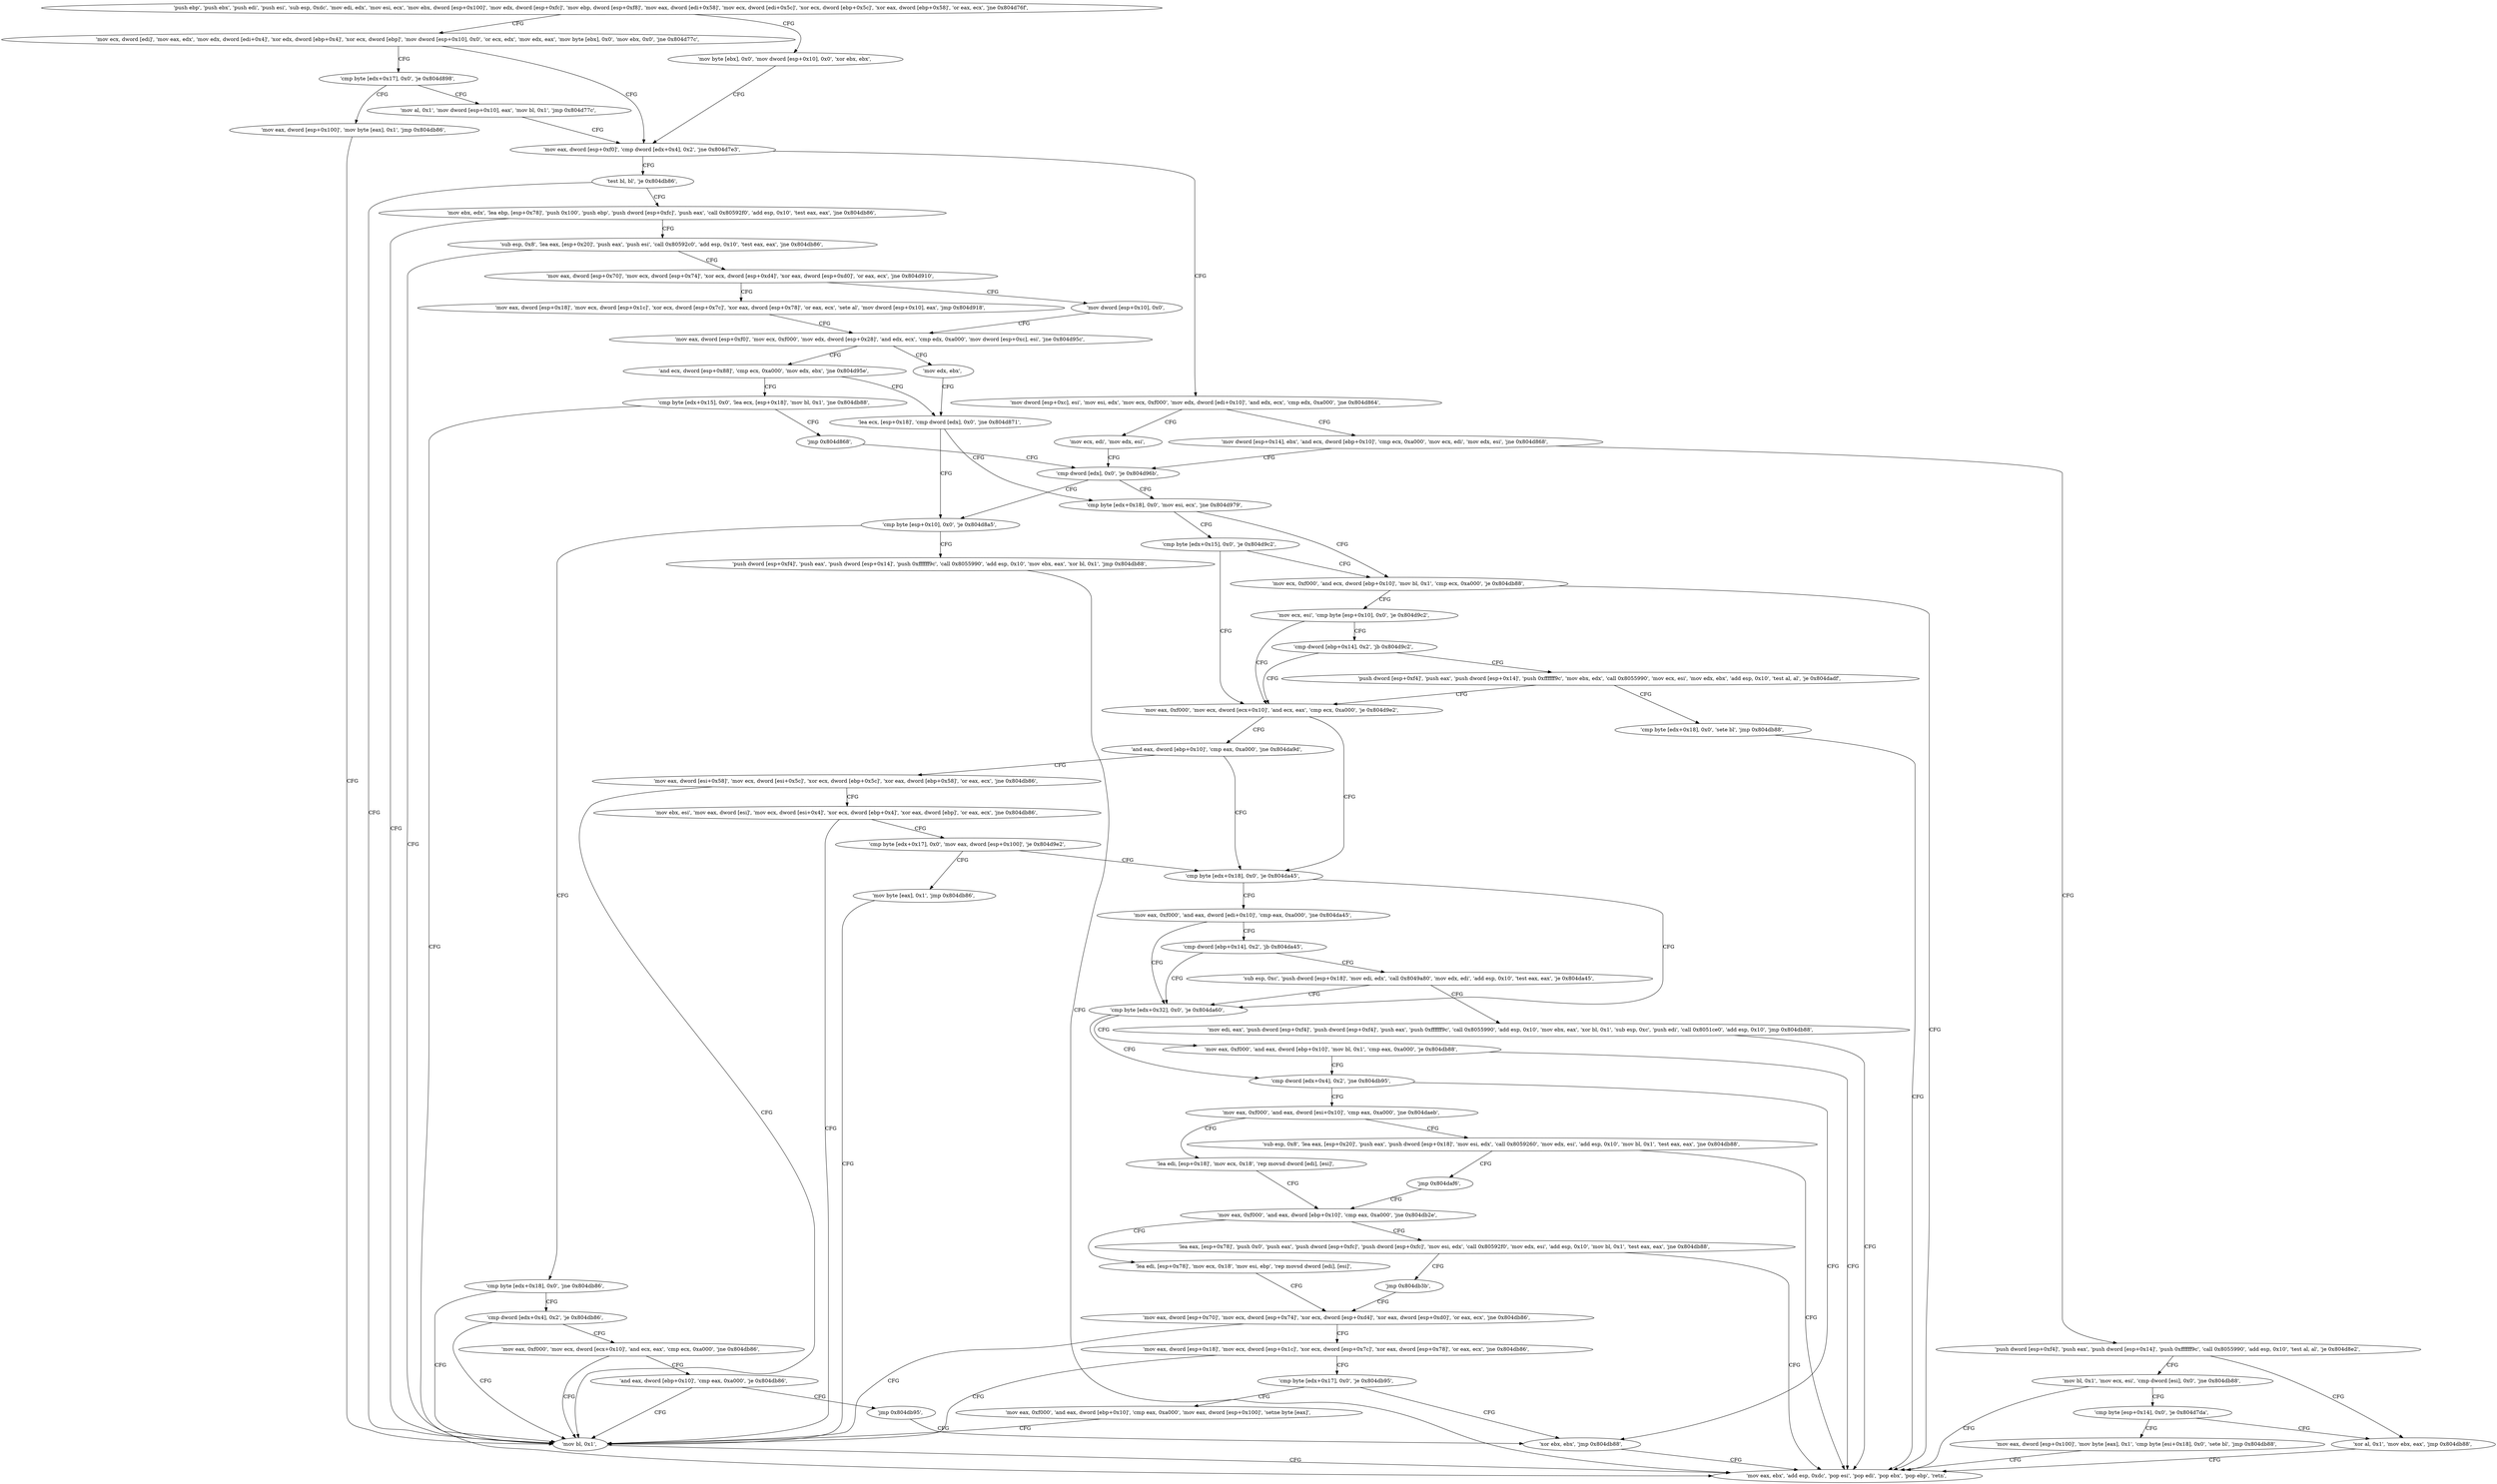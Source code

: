 digraph "func" {
"134534912" [label = "'push ebp', 'push ebx', 'push edi', 'push esi', 'sub esp, 0xdc', 'mov edi, edx', 'mov esi, ecx', 'mov ebx, dword [esp+0x100]', 'mov edx, dword [esp+0xfc]', 'mov ebp, dword [esp+0xf8]', 'mov eax, dword [edi+0x58]', 'mov ecx, dword [edi+0x5c]', 'xor ecx, dword [ebp+0x5c]', 'xor eax, dword [ebp+0x58]', 'or eax, ecx', 'jne 0x804d76f', " ]
"134535023" [label = "'mov byte [ebx], 0x0', 'mov dword [esp+0x10], 0x0', 'xor ebx, ebx', " ]
"134534963" [label = "'mov ecx, dword [edi]', 'mov eax, edx', 'mov edx, dword [edi+0x4]', 'xor edx, dword [ebp+0x4]', 'xor ecx, dword [ebp]', 'mov dword [esp+0x10], 0x0', 'or ecx, edx', 'mov edx, eax', 'mov byte [ebx], 0x0', 'mov ebx, 0x0', 'jne 0x804d77c', " ]
"134535036" [label = "'mov eax, dword [esp+0xf0]', 'cmp dword [edx+0x4], 0x2', 'jne 0x804d7e3', " ]
"134534998" [label = "'cmp byte [edx+0x17], 0x0', 'je 0x804d898', " ]
"134535139" [label = "'test bl, bl', 'je 0x804db86', " ]
"134536070" [label = "'mov bl, 0x1', " ]
"134535147" [label = "'mov ebx, edx', 'lea ebp, [esp+0x78]', 'push 0x100', 'push ebp', 'push dword [esp+0xfc]', 'push eax', 'call 0x80592f0', 'add esp, 0x10', 'test eax, eax', 'jne 0x804db86', " ]
"134535049" [label = "'mov dword [esp+0xc], esi', 'mov esi, edx', 'mov ecx, 0xf000', 'mov edx, dword [edi+0x10]', 'and edx, ecx', 'cmp edx, 0xa000', 'jne 0x804d864', " ]
"134535268" [label = "'mov ecx, edi', 'mov edx, esi', " ]
"134535077" [label = "'mov dword [esp+0x14], ebx', 'and ecx, dword [ebp+0x10]', 'cmp ecx, 0xa000', 'mov ecx, edi', 'mov edx, esi', 'jne 0x804d868', " ]
"134535320" [label = "'mov al, 0x1', 'mov dword [esp+0x10], eax', 'mov bl, 0x1', 'jmp 0x804d77c', " ]
"134535008" [label = "'mov eax, dword [esp+0x100]', 'mov byte [eax], 0x1', 'jmp 0x804db86', " ]
"134536072" [label = "'mov eax, ebx', 'add esp, 0xdc', 'pop esi', 'pop edi', 'pop ebx', 'pop ebp', 'retn', " ]
"134535183" [label = "'sub esp, 0x8', 'lea eax, [esp+0x20]', 'push eax', 'push esi', 'call 0x80592c0', 'add esp, 0x10', 'test eax, eax', 'jne 0x804db86', " ]
"134535272" [label = "'cmp dword [edx], 0x0', 'je 0x804d96b', " ]
"134535100" [label = "'push dword [esp+0xf4]', 'push eax', 'push dword [esp+0x14]', 'push 0xffffff9c', 'call 0x8055990', 'add esp, 0x10', 'test al, al', 'je 0x804d8e2', " ]
"134535208" [label = "'mov eax, dword [esp+0x70]', 'mov ecx, dword [esp+0x74]', 'xor ecx, dword [esp+0xd4]', 'xor eax, dword [esp+0xd0]', 'or eax, ecx', 'jne 0x804d910', " ]
"134535531" [label = "'cmp byte [edx+0x18], 0x0', 'mov esi, ecx', 'jne 0x804d979', " ]
"134535545" [label = "'mov ecx, 0xf000', 'and ecx, dword [ebp+0x10]', 'mov bl, 0x1', 'cmp ecx, 0xa000', 'je 0x804db88', " ]
"134535539" [label = "'cmp byte [edx+0x15], 0x0', 'je 0x804d9c2', " ]
"134535281" [label = "'cmp byte [esp+0x10], 0x0', 'je 0x804d8a5', " ]
"134535333" [label = "'cmp byte [edx+0x18], 0x0', 'jne 0x804db86', " ]
"134535288" [label = "'push dword [esp+0xf4]', 'push eax', 'push dword [esp+0x14]', 'push 0xffffff9c', 'call 0x8055990', 'add esp, 0x10', 'mov ebx, eax', 'xor bl, 0x1', 'jmp 0x804db88', " ]
"134535394" [label = "'mov bl, 0x1', 'mov ecx, esi', 'cmp dword [esi], 0x0', 'jne 0x804db88', " ]
"134535130" [label = "'xor al, 0x1', 'mov ebx, eax', 'jmp 0x804db88', " ]
"134535440" [label = "'mov dword [esp+0x10], 0x0', " ]
"134535238" [label = "'mov eax, dword [esp+0x18]', 'mov ecx, dword [esp+0x1c]', 'xor ecx, dword [esp+0x7c]', 'xor eax, dword [esp+0x78]', 'or eax, ecx', 'sete al', 'mov dword [esp+0x10], eax', 'jmp 0x804d918', " ]
"134535567" [label = "'mov ecx, esi', 'cmp byte [esp+0x10], 0x0', 'je 0x804d9c2', " ]
"134535618" [label = "'mov eax, 0xf000', 'mov ecx, dword [ecx+0x10]', 'and ecx, eax', 'cmp ecx, 0xa000', 'je 0x804d9e2', " ]
"134535343" [label = "'cmp dword [edx+0x4], 0x2', 'je 0x804db86', " ]
"134535407" [label = "'cmp byte [esp+0x14], 0x0', 'je 0x804d7da', " ]
"134535448" [label = "'mov eax, dword [esp+0xf0]', 'mov ecx, 0xf000', 'mov edx, dword [esp+0x28]', 'and edx, ecx', 'cmp edx, 0xa000', 'mov dword [esp+0xc], esi', 'jne 0x804d95c', " ]
"134535576" [label = "'cmp dword [ebp+0x14], 0x2', 'jb 0x804d9c2', " ]
"134535650" [label = "'cmp byte [edx+0x18], 0x0', 'je 0x804da45', " ]
"134535636" [label = "'and eax, dword [ebp+0x10]', 'cmp eax, 0xa000', 'jne 0x804da9d', " ]
"134535353" [label = "'mov eax, 0xf000', 'mov ecx, dword [ecx+0x10]', 'and ecx, eax', 'cmp ecx, 0xa000', 'jne 0x804db86', " ]
"134535418" [label = "'mov eax, dword [esp+0x100]', 'mov byte [eax], 0x1', 'cmp byte [esi+0x18], 0x0', 'sete bl', 'jmp 0x804db88', " ]
"134535516" [label = "'mov edx, ebx', " ]
"134535518" [label = "'lea ecx, [esp+0x18]', 'cmp dword [edx], 0x0', 'jne 0x804d871', " ]
"134535478" [label = "'and ecx, dword [esp+0x88]', 'cmp ecx, 0xa000', 'mov edx, ebx', 'jne 0x804d95e', " ]
"134535495" [label = "'cmp byte [edx+0x15], 0x0', 'lea ecx, [esp+0x18]', 'mov bl, 0x1', 'jne 0x804db88', " ]
"134535582" [label = "'push dword [esp+0xf4]', 'push eax', 'push dword [esp+0x14]', 'push 0xffffff9c', 'mov ebx, edx', 'call 0x8055990', 'mov ecx, esi', 'mov edx, ebx', 'add esp, 0x10', 'test al, al', 'je 0x804dadf', " ]
"134535749" [label = "'cmp byte [edx+0x32], 0x0', 'je 0x804da60', " ]
"134535656" [label = "'mov eax, 0xf000', 'and eax, dword [edi+0x10]', 'cmp eax, 0xa000', 'jne 0x804da45', " ]
"134535837" [label = "'mov eax, dword [esi+0x58]', 'mov ecx, dword [esi+0x5c]', 'xor ecx, dword [ebp+0x5c]', 'xor eax, dword [ebp+0x58]', 'or eax, ecx', 'jne 0x804db86', " ]
"134535375" [label = "'and eax, dword [ebp+0x10]', 'cmp eax, 0xa000', 'je 0x804db86', " ]
"134535511" [label = "'jmp 0x804d868', " ]
"134535903" [label = "'cmp byte [edx+0x18], 0x0', 'sete bl', 'jmp 0x804db88', " ]
"134535776" [label = "'cmp dword [edx+0x4], 0x2', 'jne 0x804db95', " ]
"134535755" [label = "'mov eax, 0xf000', 'and eax, dword [ebp+0x10]', 'mov bl, 0x1', 'cmp eax, 0xa000', 'je 0x804db88', " ]
"134535671" [label = "'cmp dword [ebp+0x14], 0x2', 'jb 0x804da45', " ]
"134535857" [label = "'mov ebx, esi', 'mov eax, dword [esi]', 'mov ecx, dword [esi+0x4]', 'xor ecx, dword [ebp+0x4]', 'xor eax, dword [ebp]', 'or eax, ecx', 'jne 0x804db86', " ]
"134535389" [label = "'jmp 0x804db95', " ]
"134536085" [label = "'xor ebx, ebx', 'jmp 0x804db88', " ]
"134535786" [label = "'mov eax, 0xf000', 'and eax, dword [esi+0x10]', 'cmp eax, 0xa000', 'jne 0x804daeb', " ]
"134535677" [label = "'sub esp, 0xc', 'push dword [esp+0x18]', 'mov edi, edx', 'call 0x8049a80', 'mov edx, edi', 'add esp, 0x10', 'test eax, eax', 'je 0x804da45', " ]
"134535878" [label = "'cmp byte [edx+0x17], 0x0', 'mov eax, dword [esp+0x100]', 'je 0x804d9e2', " ]
"134535915" [label = "'lea edi, [esp+0x18]', 'mov ecx, 0x18', 'rep movsd dword [edi], [esi]', " ]
"134535801" [label = "'sub esp, 0x8', 'lea eax, [esp+0x20]', 'push eax', 'push dword [esp+0x18]', 'mov esi, edx', 'call 0x8059260', 'mov edx, esi', 'add esp, 0x10', 'mov bl, 0x1', 'test eax, eax', 'jne 0x804db88', " ]
"134535700" [label = "'mov edi, eax', 'push dword [esp+0xf4]', 'push dword [esp+0xf4]', 'push eax', 'push 0xffffff9c', 'call 0x8055990', 'add esp, 0x10', 'mov ebx, eax', 'xor bl, 0x1', 'sub esp, 0xc', 'push edi', 'call 0x8051ce0', 'add esp, 0x10', 'jmp 0x804db88', " ]
"134535895" [label = "'mov byte [eax], 0x1', 'jmp 0x804db86', " ]
"134535926" [label = "'mov eax, 0xf000', 'and eax, dword [ebp+0x10]', 'cmp eax, 0xa000', 'jne 0x804db2e', " ]
"134535835" [label = "'jmp 0x804daf6', " ]
"134535982" [label = "'lea edi, [esp+0x78]', 'mov ecx, 0x18', 'mov esi, ebp', 'rep movsd dword [edi], [esi]', " ]
"134535995" [label = "'mov eax, dword [esp+0x70]', 'mov ecx, dword [esp+0x74]', 'xor ecx, dword [esp+0xd4]', 'xor eax, dword [esp+0xd0]', 'or eax, ecx', 'jne 0x804db86', " ]
"134535941" [label = "'lea eax, [esp+0x78]', 'push 0x0', 'push eax', 'push dword [esp+0xfc]', 'push dword [esp+0xfc]', 'mov esi, edx', 'call 0x80592f0', 'mov edx, esi', 'add esp, 0x10', 'mov bl, 0x1', 'test eax, eax', 'jne 0x804db88', " ]
"134535980" [label = "'jmp 0x804db3b', " ]
"134536021" [label = "'mov eax, dword [esp+0x18]', 'mov ecx, dword [esp+0x1c]', 'xor ecx, dword [esp+0x7c]', 'xor eax, dword [esp+0x78]', 'or eax, ecx', 'jne 0x804db86', " ]
"134536041" [label = "'cmp byte [edx+0x17], 0x0', 'je 0x804db95', " ]
"134536047" [label = "'mov eax, 0xf000', 'and eax, dword [ebp+0x10]', 'cmp eax, 0xa000', 'mov eax, dword [esp+0x100]', 'setne byte [eax]', " ]
"134534912" -> "134535023" [ label = "CFG" ]
"134534912" -> "134534963" [ label = "CFG" ]
"134535023" -> "134535036" [ label = "CFG" ]
"134534963" -> "134535036" [ label = "CFG" ]
"134534963" -> "134534998" [ label = "CFG" ]
"134535036" -> "134535139" [ label = "CFG" ]
"134535036" -> "134535049" [ label = "CFG" ]
"134534998" -> "134535320" [ label = "CFG" ]
"134534998" -> "134535008" [ label = "CFG" ]
"134535139" -> "134536070" [ label = "CFG" ]
"134535139" -> "134535147" [ label = "CFG" ]
"134536070" -> "134536072" [ label = "CFG" ]
"134535147" -> "134536070" [ label = "CFG" ]
"134535147" -> "134535183" [ label = "CFG" ]
"134535049" -> "134535268" [ label = "CFG" ]
"134535049" -> "134535077" [ label = "CFG" ]
"134535268" -> "134535272" [ label = "CFG" ]
"134535077" -> "134535272" [ label = "CFG" ]
"134535077" -> "134535100" [ label = "CFG" ]
"134535320" -> "134535036" [ label = "CFG" ]
"134535008" -> "134536070" [ label = "CFG" ]
"134535183" -> "134536070" [ label = "CFG" ]
"134535183" -> "134535208" [ label = "CFG" ]
"134535272" -> "134535531" [ label = "CFG" ]
"134535272" -> "134535281" [ label = "CFG" ]
"134535100" -> "134535394" [ label = "CFG" ]
"134535100" -> "134535130" [ label = "CFG" ]
"134535208" -> "134535440" [ label = "CFG" ]
"134535208" -> "134535238" [ label = "CFG" ]
"134535531" -> "134535545" [ label = "CFG" ]
"134535531" -> "134535539" [ label = "CFG" ]
"134535545" -> "134536072" [ label = "CFG" ]
"134535545" -> "134535567" [ label = "CFG" ]
"134535539" -> "134535618" [ label = "CFG" ]
"134535539" -> "134535545" [ label = "CFG" ]
"134535281" -> "134535333" [ label = "CFG" ]
"134535281" -> "134535288" [ label = "CFG" ]
"134535333" -> "134536070" [ label = "CFG" ]
"134535333" -> "134535343" [ label = "CFG" ]
"134535288" -> "134536072" [ label = "CFG" ]
"134535394" -> "134536072" [ label = "CFG" ]
"134535394" -> "134535407" [ label = "CFG" ]
"134535130" -> "134536072" [ label = "CFG" ]
"134535440" -> "134535448" [ label = "CFG" ]
"134535238" -> "134535448" [ label = "CFG" ]
"134535567" -> "134535618" [ label = "CFG" ]
"134535567" -> "134535576" [ label = "CFG" ]
"134535618" -> "134535650" [ label = "CFG" ]
"134535618" -> "134535636" [ label = "CFG" ]
"134535343" -> "134536070" [ label = "CFG" ]
"134535343" -> "134535353" [ label = "CFG" ]
"134535407" -> "134535130" [ label = "CFG" ]
"134535407" -> "134535418" [ label = "CFG" ]
"134535448" -> "134535516" [ label = "CFG" ]
"134535448" -> "134535478" [ label = "CFG" ]
"134535576" -> "134535618" [ label = "CFG" ]
"134535576" -> "134535582" [ label = "CFG" ]
"134535650" -> "134535749" [ label = "CFG" ]
"134535650" -> "134535656" [ label = "CFG" ]
"134535636" -> "134535837" [ label = "CFG" ]
"134535636" -> "134535650" [ label = "CFG" ]
"134535353" -> "134536070" [ label = "CFG" ]
"134535353" -> "134535375" [ label = "CFG" ]
"134535418" -> "134536072" [ label = "CFG" ]
"134535516" -> "134535518" [ label = "CFG" ]
"134535518" -> "134535281" [ label = "CFG" ]
"134535518" -> "134535531" [ label = "CFG" ]
"134535478" -> "134535518" [ label = "CFG" ]
"134535478" -> "134535495" [ label = "CFG" ]
"134535495" -> "134536072" [ label = "CFG" ]
"134535495" -> "134535511" [ label = "CFG" ]
"134535582" -> "134535903" [ label = "CFG" ]
"134535582" -> "134535618" [ label = "CFG" ]
"134535749" -> "134535776" [ label = "CFG" ]
"134535749" -> "134535755" [ label = "CFG" ]
"134535656" -> "134535749" [ label = "CFG" ]
"134535656" -> "134535671" [ label = "CFG" ]
"134535837" -> "134536070" [ label = "CFG" ]
"134535837" -> "134535857" [ label = "CFG" ]
"134535375" -> "134536070" [ label = "CFG" ]
"134535375" -> "134535389" [ label = "CFG" ]
"134535511" -> "134535272" [ label = "CFG" ]
"134535903" -> "134536072" [ label = "CFG" ]
"134535776" -> "134536085" [ label = "CFG" ]
"134535776" -> "134535786" [ label = "CFG" ]
"134535755" -> "134536072" [ label = "CFG" ]
"134535755" -> "134535776" [ label = "CFG" ]
"134535671" -> "134535749" [ label = "CFG" ]
"134535671" -> "134535677" [ label = "CFG" ]
"134535857" -> "134536070" [ label = "CFG" ]
"134535857" -> "134535878" [ label = "CFG" ]
"134535389" -> "134536085" [ label = "CFG" ]
"134536085" -> "134536072" [ label = "CFG" ]
"134535786" -> "134535915" [ label = "CFG" ]
"134535786" -> "134535801" [ label = "CFG" ]
"134535677" -> "134535749" [ label = "CFG" ]
"134535677" -> "134535700" [ label = "CFG" ]
"134535878" -> "134535650" [ label = "CFG" ]
"134535878" -> "134535895" [ label = "CFG" ]
"134535915" -> "134535926" [ label = "CFG" ]
"134535801" -> "134536072" [ label = "CFG" ]
"134535801" -> "134535835" [ label = "CFG" ]
"134535700" -> "134536072" [ label = "CFG" ]
"134535895" -> "134536070" [ label = "CFG" ]
"134535926" -> "134535982" [ label = "CFG" ]
"134535926" -> "134535941" [ label = "CFG" ]
"134535835" -> "134535926" [ label = "CFG" ]
"134535982" -> "134535995" [ label = "CFG" ]
"134535995" -> "134536070" [ label = "CFG" ]
"134535995" -> "134536021" [ label = "CFG" ]
"134535941" -> "134536072" [ label = "CFG" ]
"134535941" -> "134535980" [ label = "CFG" ]
"134535980" -> "134535995" [ label = "CFG" ]
"134536021" -> "134536070" [ label = "CFG" ]
"134536021" -> "134536041" [ label = "CFG" ]
"134536041" -> "134536085" [ label = "CFG" ]
"134536041" -> "134536047" [ label = "CFG" ]
"134536047" -> "134536070" [ label = "CFG" ]
}

